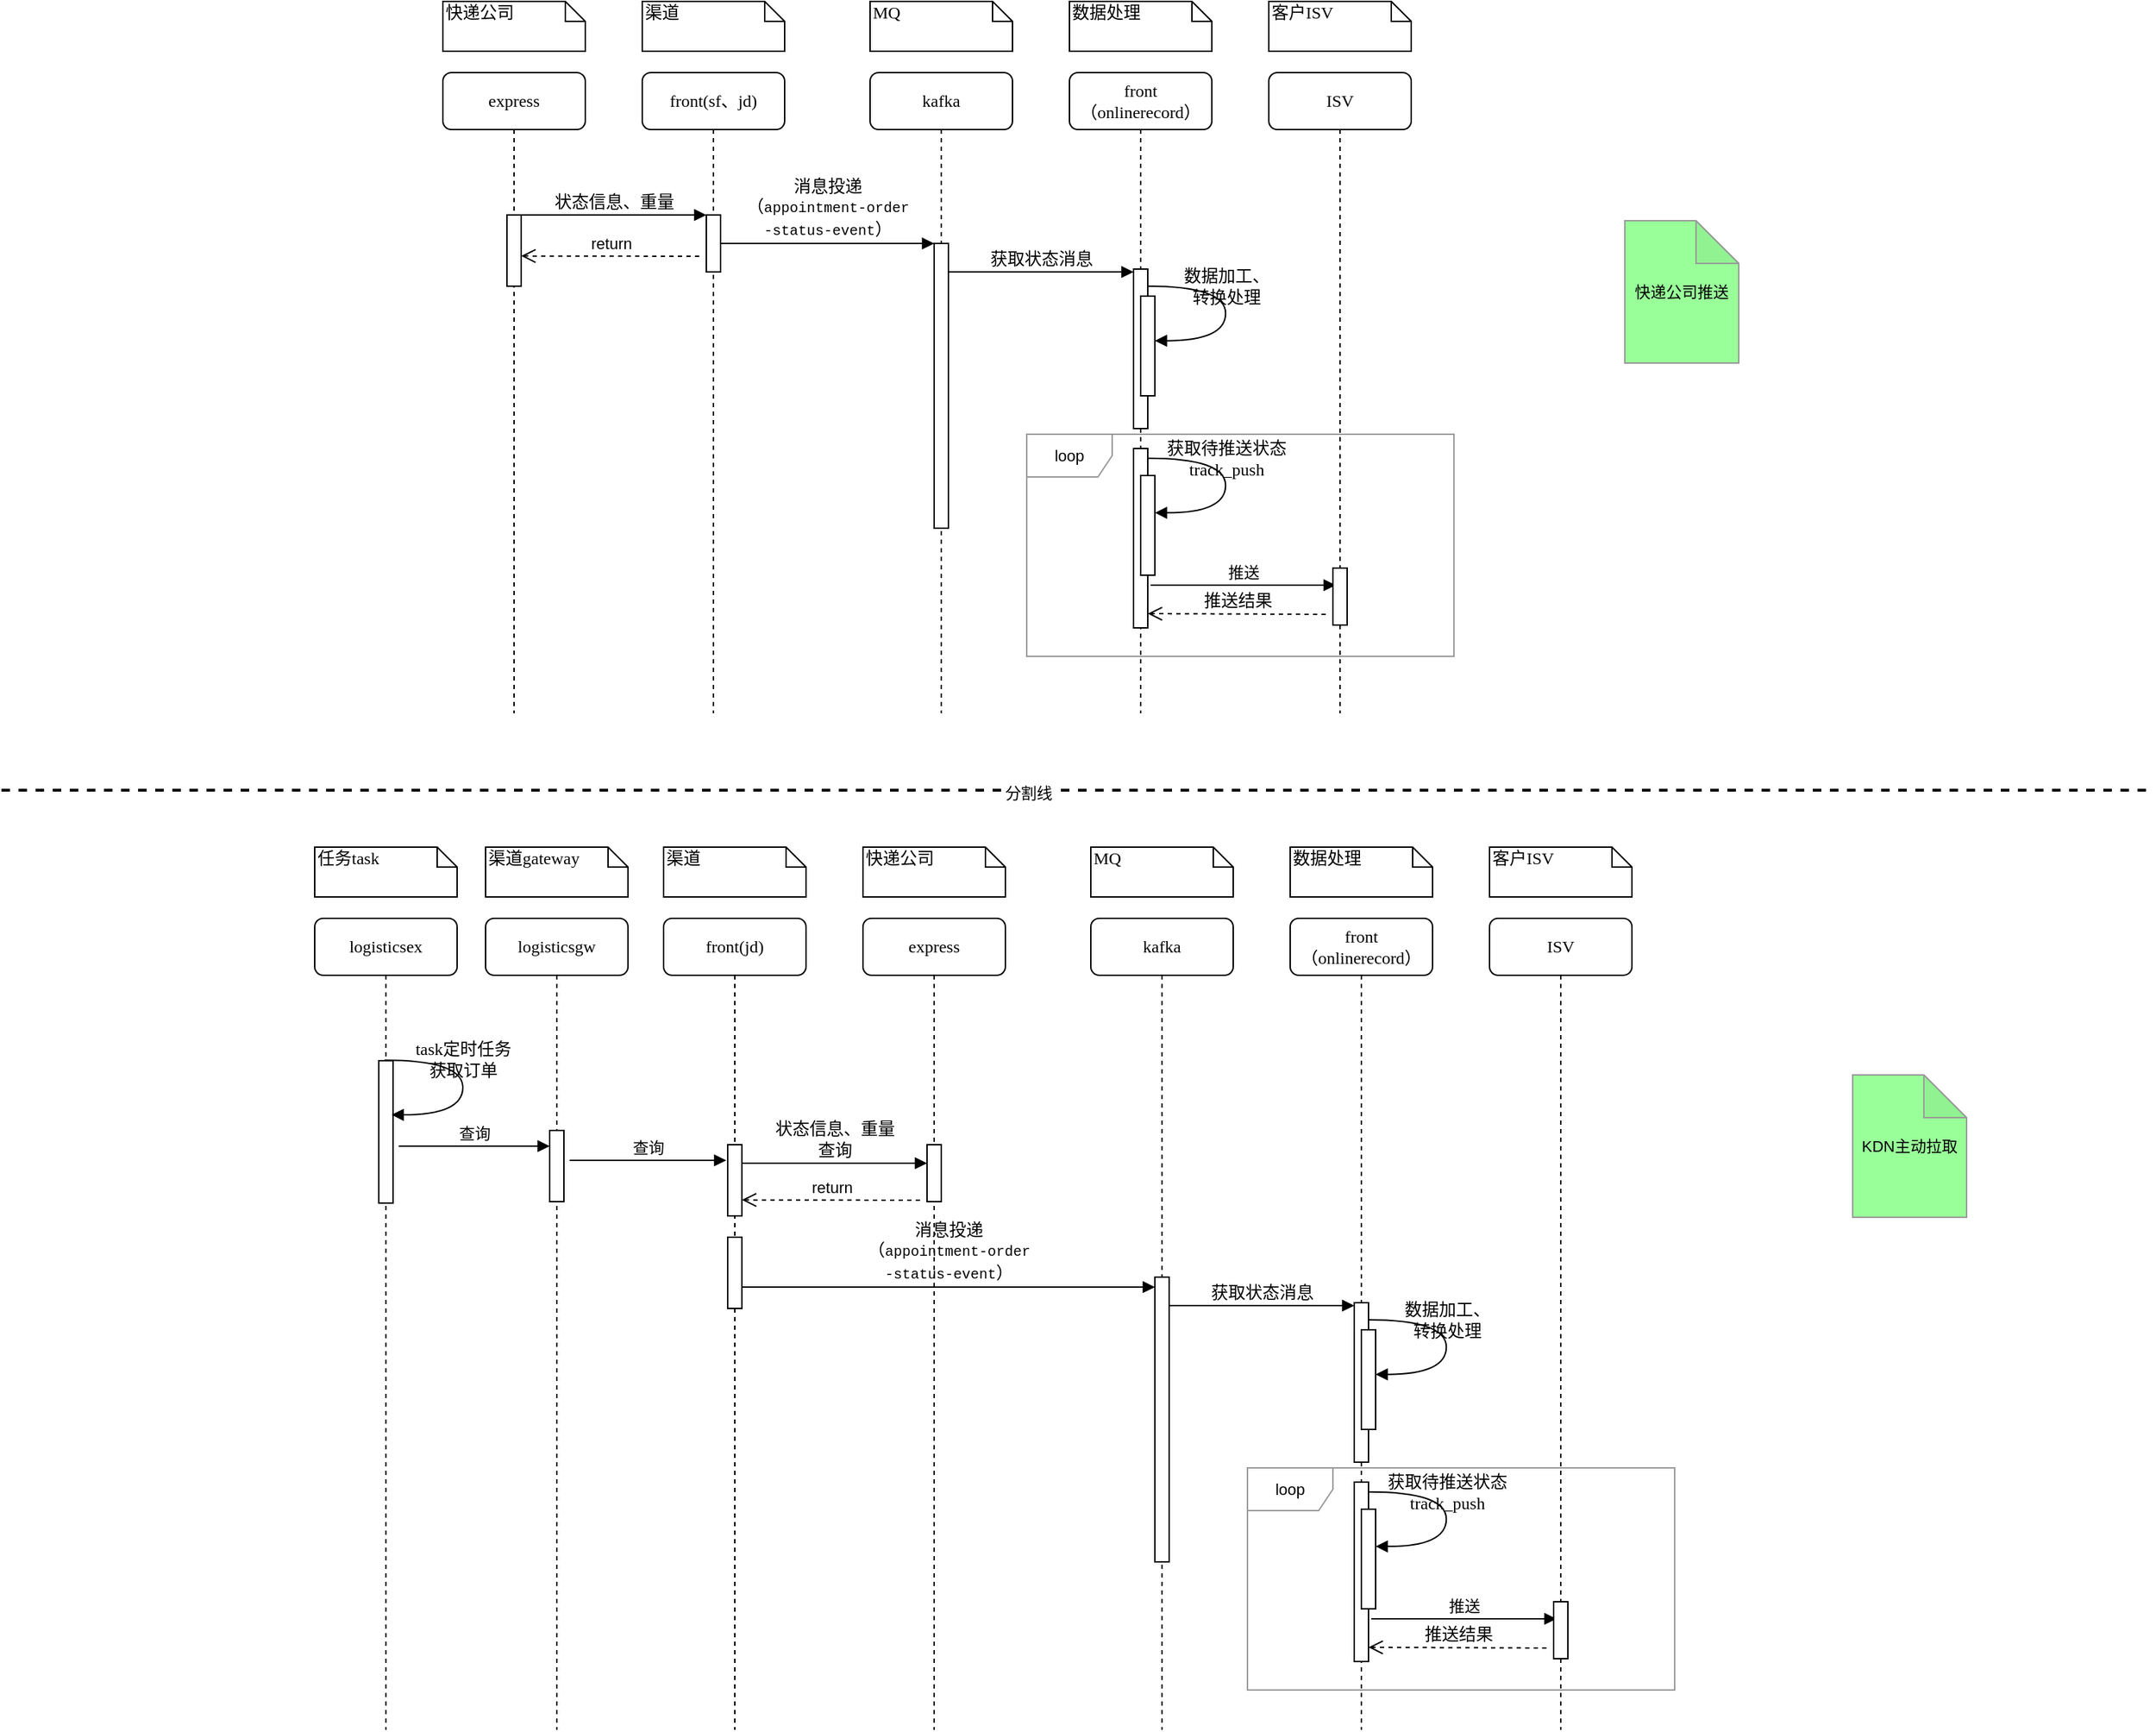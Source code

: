 <mxfile version="20.2.3" type="github">
  <diagram name="Page-1" id="13e1069c-82ec-6db2-03f1-153e76fe0fe0">
    <mxGraphModel dx="2062" dy="786" grid="1" gridSize="10" guides="1" tooltips="1" connect="1" arrows="1" fold="1" page="1" pageScale="1" pageWidth="1920" pageHeight="1200" background="none" math="0" shadow="0">
      <root>
        <mxCell id="0" />
        <mxCell id="1" parent="0" />
        <mxCell id="fIijTl1DXWi8sYGw8VQp-11" value="loop" style="shape=umlFrame;whiteSpace=wrap;html=1;fontSize=11;fontColor=#000000;strokeColor=#999999;" vertex="1" parent="1">
          <mxGeometry x="750" y="370" width="300" height="156" as="geometry" />
        </mxCell>
        <mxCell id="7baba1c4bc27f4b0-2" value="front(sf、jd)" style="shape=umlLifeline;perimeter=lifelinePerimeter;whiteSpace=wrap;html=1;container=1;collapsible=0;recursiveResize=0;outlineConnect=0;rounded=1;shadow=0;comic=0;labelBackgroundColor=none;strokeWidth=1;fontFamily=Verdana;fontSize=12;align=center;" parent="1" vertex="1">
          <mxGeometry x="480" y="116" width="100" height="450" as="geometry" />
        </mxCell>
        <mxCell id="7baba1c4bc27f4b0-10" value="" style="html=1;points=[];perimeter=orthogonalPerimeter;rounded=0;shadow=0;comic=0;labelBackgroundColor=none;strokeWidth=1;fontFamily=Verdana;fontSize=12;align=center;" parent="7baba1c4bc27f4b0-2" vertex="1">
          <mxGeometry x="45" y="100" width="10" height="40" as="geometry" />
        </mxCell>
        <mxCell id="7baba1c4bc27f4b0-3" value="&lt;span style=&quot;text-align: left;&quot;&gt;kafka&lt;/span&gt;" style="shape=umlLifeline;perimeter=lifelinePerimeter;whiteSpace=wrap;html=1;container=1;collapsible=0;recursiveResize=0;outlineConnect=0;rounded=1;shadow=0;comic=0;labelBackgroundColor=none;strokeWidth=1;fontFamily=Verdana;fontSize=12;align=center;" parent="1" vertex="1">
          <mxGeometry x="640" y="116" width="100" height="450" as="geometry" />
        </mxCell>
        <mxCell id="7baba1c4bc27f4b0-13" value="" style="html=1;points=[];perimeter=orthogonalPerimeter;rounded=0;shadow=0;comic=0;labelBackgroundColor=none;strokeWidth=1;fontFamily=Verdana;fontSize=12;align=center;" parent="7baba1c4bc27f4b0-3" vertex="1">
          <mxGeometry x="45" y="120" width="10" height="200" as="geometry" />
        </mxCell>
        <mxCell id="7baba1c4bc27f4b0-4" value="front（onlinerecord）" style="shape=umlLifeline;perimeter=lifelinePerimeter;whiteSpace=wrap;html=1;container=1;collapsible=0;recursiveResize=0;outlineConnect=0;rounded=1;shadow=0;comic=0;labelBackgroundColor=none;strokeWidth=1;fontFamily=Verdana;fontSize=12;align=center;" parent="1" vertex="1">
          <mxGeometry x="780" y="116" width="100" height="450" as="geometry" />
        </mxCell>
        <mxCell id="fIijTl1DXWi8sYGw8VQp-5" value="数据加工、&lt;br&gt;转换处理" style="html=1;verticalAlign=bottom;endArrow=block;labelBackgroundColor=none;fontFamily=Verdana;fontSize=12;elbow=vertical;edgeStyle=orthogonalEdgeStyle;curved=1;entryX=1;entryY=0.286;entryPerimeter=0;exitX=1.038;exitY=0.345;exitPerimeter=0;" edge="1" parent="7baba1c4bc27f4b0-4">
          <mxGeometry relative="1" as="geometry">
            <mxPoint x="55.003" y="150" as="sourcePoint" />
            <mxPoint x="60.003" y="188.333" as="targetPoint" />
            <Array as="points">
              <mxPoint x="109.67" y="150" />
              <mxPoint x="109.67" y="188" />
            </Array>
          </mxGeometry>
        </mxCell>
        <mxCell id="fIijTl1DXWi8sYGw8VQp-8" value="" style="html=1;points=[];perimeter=orthogonalPerimeter;rounded=0;shadow=0;comic=0;labelBackgroundColor=none;strokeWidth=1;fontFamily=Verdana;fontSize=12;align=center;" vertex="1" parent="7baba1c4bc27f4b0-4">
          <mxGeometry x="45" y="264" width="10" height="126" as="geometry" />
        </mxCell>
        <mxCell id="fIijTl1DXWi8sYGw8VQp-9" value="" style="html=1;points=[];perimeter=orthogonalPerimeter;rounded=0;shadow=0;comic=0;labelBackgroundColor=none;strokeWidth=1;fontFamily=Verdana;fontSize=12;align=center;" vertex="1" parent="7baba1c4bc27f4b0-4">
          <mxGeometry x="50" y="283" width="10" height="70" as="geometry" />
        </mxCell>
        <mxCell id="7baba1c4bc27f4b0-39" value="获取待推送状态&lt;br&gt;track_push" style="html=1;verticalAlign=bottom;endArrow=block;labelBackgroundColor=none;fontFamily=Verdana;fontSize=12;elbow=vertical;edgeStyle=orthogonalEdgeStyle;curved=1;entryX=1;entryY=0.286;entryPerimeter=0;exitX=1.038;exitY=0.345;exitPerimeter=0;" parent="7baba1c4bc27f4b0-4" edge="1">
          <mxGeometry relative="1" as="geometry">
            <mxPoint x="55.003" y="270.83" as="sourcePoint" />
            <mxPoint x="60.003" y="309.163" as="targetPoint" />
            <Array as="points">
              <mxPoint x="109.67" y="270.83" />
              <mxPoint x="109.67" y="308.83" />
            </Array>
          </mxGeometry>
        </mxCell>
        <mxCell id="fIijTl1DXWi8sYGw8VQp-12" value="推送" style="html=1;verticalAlign=bottom;endArrow=block;rounded=0;labelBackgroundColor=none;fontSize=11;fontColor=#000000;entryX=0.5;entryY=0.3;entryDx=0;entryDy=0;entryPerimeter=0;" edge="1" parent="7baba1c4bc27f4b0-4">
          <mxGeometry width="80" relative="1" as="geometry">
            <mxPoint x="57" y="360" as="sourcePoint" />
            <mxPoint x="187" y="360" as="targetPoint" />
          </mxGeometry>
        </mxCell>
        <mxCell id="7baba1c4bc27f4b0-5" value="ISV" style="shape=umlLifeline;perimeter=lifelinePerimeter;whiteSpace=wrap;html=1;container=1;collapsible=0;recursiveResize=0;outlineConnect=0;rounded=1;shadow=0;comic=0;labelBackgroundColor=none;strokeWidth=1;fontFamily=Verdana;fontSize=12;align=center;" parent="1" vertex="1">
          <mxGeometry x="920" y="116" width="100" height="450" as="geometry" />
        </mxCell>
        <mxCell id="7baba1c4bc27f4b0-19" value="" style="html=1;points=[];perimeter=orthogonalPerimeter;rounded=0;shadow=0;comic=0;labelBackgroundColor=none;strokeWidth=1;fontFamily=Verdana;fontSize=12;align=center;" parent="7baba1c4bc27f4b0-5" vertex="1">
          <mxGeometry x="45" y="348" width="10" height="40" as="geometry" />
        </mxCell>
        <mxCell id="7baba1c4bc27f4b0-27" value="推送结果" style="html=1;verticalAlign=bottom;endArrow=open;dashed=1;endSize=8;labelBackgroundColor=none;fontFamily=Verdana;fontSize=12;" parent="7baba1c4bc27f4b0-5" edge="1">
          <mxGeometry relative="1" as="geometry">
            <mxPoint x="-85" y="380" as="targetPoint" />
            <mxPoint x="40" y="380.5" as="sourcePoint" />
          </mxGeometry>
        </mxCell>
        <mxCell id="7baba1c4bc27f4b0-8" value="express" style="shape=umlLifeline;perimeter=lifelinePerimeter;whiteSpace=wrap;html=1;container=1;collapsible=0;recursiveResize=0;outlineConnect=0;rounded=1;shadow=0;comic=0;labelBackgroundColor=none;strokeWidth=1;fontFamily=Verdana;fontSize=12;align=center;" parent="1" vertex="1">
          <mxGeometry x="340" y="116" width="100" height="450" as="geometry" />
        </mxCell>
        <mxCell id="7baba1c4bc27f4b0-9" value="" style="html=1;points=[];perimeter=orthogonalPerimeter;rounded=0;shadow=0;comic=0;labelBackgroundColor=none;strokeWidth=1;fontFamily=Verdana;fontSize=12;align=center;" parent="7baba1c4bc27f4b0-8" vertex="1">
          <mxGeometry x="45" y="100" width="10" height="50" as="geometry" />
        </mxCell>
        <mxCell id="7baba1c4bc27f4b0-16" value="" style="html=1;points=[];perimeter=orthogonalPerimeter;rounded=0;shadow=0;comic=0;labelBackgroundColor=none;strokeWidth=1;fontFamily=Verdana;fontSize=12;align=center;" parent="1" vertex="1">
          <mxGeometry x="825" y="254" width="10" height="112" as="geometry" />
        </mxCell>
        <mxCell id="7baba1c4bc27f4b0-17" value="获取状态消息" style="html=1;verticalAlign=bottom;endArrow=block;labelBackgroundColor=none;fontFamily=Verdana;fontSize=12;edgeStyle=elbowEdgeStyle;elbow=vertical;" parent="1" source="7baba1c4bc27f4b0-13" target="7baba1c4bc27f4b0-16" edge="1">
          <mxGeometry relative="1" as="geometry">
            <mxPoint x="750" y="256" as="sourcePoint" />
            <Array as="points">
              <mxPoint x="700" y="256" />
            </Array>
          </mxGeometry>
        </mxCell>
        <mxCell id="7baba1c4bc27f4b0-11" value="状态信息、重量" style="html=1;verticalAlign=bottom;endArrow=block;entryX=0;entryY=0;labelBackgroundColor=none;fontFamily=Verdana;fontSize=12;edgeStyle=elbowEdgeStyle;elbow=vertical;" parent="1" source="7baba1c4bc27f4b0-9" target="7baba1c4bc27f4b0-10" edge="1">
          <mxGeometry relative="1" as="geometry">
            <mxPoint x="460" y="226" as="sourcePoint" />
          </mxGeometry>
        </mxCell>
        <mxCell id="7baba1c4bc27f4b0-14" value="消息投递&lt;br&gt;（&lt;span style=&quot;font-family: &amp;quot;Courier New&amp;quot;;&quot;&gt;&lt;font style=&quot;font-size: 10px;&quot;&gt;appointment-order&lt;br&gt;-status-event&lt;/font&gt;&lt;/span&gt;）" style="html=1;verticalAlign=bottom;endArrow=block;entryX=0;entryY=0;labelBackgroundColor=none;fontFamily=Verdana;fontSize=12;edgeStyle=elbowEdgeStyle;elbow=vertical;" parent="1" source="7baba1c4bc27f4b0-10" target="7baba1c4bc27f4b0-13" edge="1">
          <mxGeometry relative="1" as="geometry">
            <mxPoint x="610" y="236" as="sourcePoint" />
          </mxGeometry>
        </mxCell>
        <mxCell id="7baba1c4bc27f4b0-34" value="" style="html=1;points=[];perimeter=orthogonalPerimeter;rounded=0;shadow=0;comic=0;labelBackgroundColor=none;strokeWidth=1;fontFamily=Verdana;fontSize=12;align=center;" parent="1" vertex="1">
          <mxGeometry x="830" y="273" width="10" height="70" as="geometry" />
        </mxCell>
        <mxCell id="7baba1c4bc27f4b0-40" value="快递公司" style="shape=note;whiteSpace=wrap;html=1;size=14;verticalAlign=top;align=left;spacingTop=-6;rounded=0;shadow=0;comic=0;labelBackgroundColor=none;strokeWidth=1;fontFamily=Verdana;fontSize=12" parent="1" vertex="1">
          <mxGeometry x="340" y="66" width="100" height="35" as="geometry" />
        </mxCell>
        <mxCell id="7baba1c4bc27f4b0-41" value="渠道" style="shape=note;whiteSpace=wrap;html=1;size=14;verticalAlign=top;align=left;spacingTop=-6;rounded=0;shadow=0;comic=0;labelBackgroundColor=none;strokeWidth=1;fontFamily=Verdana;fontSize=12" parent="1" vertex="1">
          <mxGeometry x="480" y="66" width="100" height="35" as="geometry" />
        </mxCell>
        <mxCell id="7baba1c4bc27f4b0-42" value="MQ" style="shape=note;whiteSpace=wrap;html=1;size=14;verticalAlign=top;align=left;spacingTop=-6;rounded=0;shadow=0;comic=0;labelBackgroundColor=none;strokeWidth=1;fontFamily=Verdana;fontSize=12" parent="1" vertex="1">
          <mxGeometry x="640" y="66" width="100" height="35" as="geometry" />
        </mxCell>
        <mxCell id="7baba1c4bc27f4b0-43" value="数据处理" style="shape=note;whiteSpace=wrap;html=1;size=14;verticalAlign=top;align=left;spacingTop=-6;rounded=0;shadow=0;comic=0;labelBackgroundColor=none;strokeWidth=1;fontFamily=Verdana;fontSize=12" parent="1" vertex="1">
          <mxGeometry x="780" y="66" width="100" height="35" as="geometry" />
        </mxCell>
        <mxCell id="7baba1c4bc27f4b0-44" value="客户ISV" style="shape=note;whiteSpace=wrap;html=1;size=14;verticalAlign=top;align=left;spacingTop=-6;rounded=0;shadow=0;comic=0;labelBackgroundColor=none;strokeWidth=1;fontFamily=Verdana;fontSize=12" parent="1" vertex="1">
          <mxGeometry x="920" y="66" width="100" height="35" as="geometry" />
        </mxCell>
        <mxCell id="fIijTl1DXWi8sYGw8VQp-3" value="return" style="html=1;verticalAlign=bottom;endArrow=open;dashed=1;endSize=8;rounded=0;entryX=1;entryY=0.045;entryDx=0;entryDy=0;entryPerimeter=0;" edge="1" parent="1">
          <mxGeometry relative="1" as="geometry">
            <mxPoint x="520" y="245" as="sourcePoint" />
            <mxPoint x="395" y="244.8" as="targetPoint" />
          </mxGeometry>
        </mxCell>
        <mxCell id="fIijTl1DXWi8sYGw8VQp-13" value="loop" style="shape=umlFrame;whiteSpace=wrap;html=1;fontSize=11;fontColor=#000000;strokeColor=#999999;" vertex="1" parent="1">
          <mxGeometry x="905" y="1096" width="300" height="156" as="geometry" />
        </mxCell>
        <mxCell id="fIijTl1DXWi8sYGw8VQp-14" value="express" style="shape=umlLifeline;perimeter=lifelinePerimeter;whiteSpace=wrap;html=1;container=1;collapsible=0;recursiveResize=0;outlineConnect=0;rounded=1;shadow=0;comic=0;labelBackgroundColor=none;strokeWidth=1;fontFamily=Verdana;fontSize=12;align=center;" vertex="1" parent="1">
          <mxGeometry x="635" y="710" width="100" height="570" as="geometry" />
        </mxCell>
        <mxCell id="fIijTl1DXWi8sYGw8VQp-15" value="" style="html=1;points=[];perimeter=orthogonalPerimeter;rounded=0;shadow=0;comic=0;labelBackgroundColor=none;strokeWidth=1;fontFamily=Verdana;fontSize=12;align=center;" vertex="1" parent="fIijTl1DXWi8sYGw8VQp-14">
          <mxGeometry x="45" y="159" width="10" height="40" as="geometry" />
        </mxCell>
        <mxCell id="fIijTl1DXWi8sYGw8VQp-16" value="&lt;span style=&quot;text-align: left;&quot;&gt;kafka&lt;/span&gt;" style="shape=umlLifeline;perimeter=lifelinePerimeter;whiteSpace=wrap;html=1;container=1;collapsible=0;recursiveResize=0;outlineConnect=0;rounded=1;shadow=0;comic=0;labelBackgroundColor=none;strokeWidth=1;fontFamily=Verdana;fontSize=12;align=center;" vertex="1" parent="1">
          <mxGeometry x="795" y="710" width="100" height="570" as="geometry" />
        </mxCell>
        <mxCell id="fIijTl1DXWi8sYGw8VQp-17" value="" style="html=1;points=[];perimeter=orthogonalPerimeter;rounded=0;shadow=0;comic=0;labelBackgroundColor=none;strokeWidth=1;fontFamily=Verdana;fontSize=12;align=center;" vertex="1" parent="fIijTl1DXWi8sYGw8VQp-16">
          <mxGeometry x="45" y="252" width="10" height="200" as="geometry" />
        </mxCell>
        <mxCell id="fIijTl1DXWi8sYGw8VQp-18" value="front（onlinerecord）" style="shape=umlLifeline;perimeter=lifelinePerimeter;whiteSpace=wrap;html=1;container=1;collapsible=0;recursiveResize=0;outlineConnect=0;rounded=1;shadow=0;comic=0;labelBackgroundColor=none;strokeWidth=1;fontFamily=Verdana;fontSize=12;align=center;" vertex="1" parent="1">
          <mxGeometry x="935" y="710" width="100" height="570" as="geometry" />
        </mxCell>
        <mxCell id="fIijTl1DXWi8sYGw8VQp-19" value="数据加工、&lt;br&gt;转换处理" style="html=1;verticalAlign=bottom;endArrow=block;labelBackgroundColor=none;fontFamily=Verdana;fontSize=12;elbow=vertical;edgeStyle=orthogonalEdgeStyle;curved=1;entryX=1;entryY=0.286;entryPerimeter=0;exitX=1.038;exitY=0.345;exitPerimeter=0;" edge="1" parent="fIijTl1DXWi8sYGw8VQp-18">
          <mxGeometry relative="1" as="geometry">
            <mxPoint x="55.003" y="282" as="sourcePoint" />
            <mxPoint x="60.003" y="320.333" as="targetPoint" />
            <Array as="points">
              <mxPoint x="109.67" y="282" />
              <mxPoint x="109.67" y="320" />
            </Array>
          </mxGeometry>
        </mxCell>
        <mxCell id="fIijTl1DXWi8sYGw8VQp-20" value="" style="html=1;points=[];perimeter=orthogonalPerimeter;rounded=0;shadow=0;comic=0;labelBackgroundColor=none;strokeWidth=1;fontFamily=Verdana;fontSize=12;align=center;" vertex="1" parent="fIijTl1DXWi8sYGw8VQp-18">
          <mxGeometry x="45" y="396" width="10" height="126" as="geometry" />
        </mxCell>
        <mxCell id="fIijTl1DXWi8sYGw8VQp-21" value="" style="html=1;points=[];perimeter=orthogonalPerimeter;rounded=0;shadow=0;comic=0;labelBackgroundColor=none;strokeWidth=1;fontFamily=Verdana;fontSize=12;align=center;" vertex="1" parent="fIijTl1DXWi8sYGw8VQp-18">
          <mxGeometry x="50" y="415" width="10" height="70" as="geometry" />
        </mxCell>
        <mxCell id="fIijTl1DXWi8sYGw8VQp-22" value="获取待推送状态&lt;br&gt;track_push" style="html=1;verticalAlign=bottom;endArrow=block;labelBackgroundColor=none;fontFamily=Verdana;fontSize=12;elbow=vertical;edgeStyle=orthogonalEdgeStyle;curved=1;entryX=1;entryY=0.286;entryPerimeter=0;exitX=1.038;exitY=0.345;exitPerimeter=0;" edge="1" parent="fIijTl1DXWi8sYGw8VQp-18">
          <mxGeometry relative="1" as="geometry">
            <mxPoint x="55.003" y="402.83" as="sourcePoint" />
            <mxPoint x="60.003" y="441.163" as="targetPoint" />
            <Array as="points">
              <mxPoint x="109.67" y="402.83" />
              <mxPoint x="109.67" y="440.83" />
            </Array>
          </mxGeometry>
        </mxCell>
        <mxCell id="fIijTl1DXWi8sYGw8VQp-23" value="推送" style="html=1;verticalAlign=bottom;endArrow=block;rounded=0;labelBackgroundColor=none;fontSize=11;fontColor=#000000;entryX=0.5;entryY=0.3;entryDx=0;entryDy=0;entryPerimeter=0;" edge="1" parent="fIijTl1DXWi8sYGw8VQp-18">
          <mxGeometry width="80" relative="1" as="geometry">
            <mxPoint x="57" y="492" as="sourcePoint" />
            <mxPoint x="187" y="492" as="targetPoint" />
          </mxGeometry>
        </mxCell>
        <mxCell id="fIijTl1DXWi8sYGw8VQp-24" value="ISV" style="shape=umlLifeline;perimeter=lifelinePerimeter;whiteSpace=wrap;html=1;container=1;collapsible=0;recursiveResize=0;outlineConnect=0;rounded=1;shadow=0;comic=0;labelBackgroundColor=none;strokeWidth=1;fontFamily=Verdana;fontSize=12;align=center;" vertex="1" parent="1">
          <mxGeometry x="1075" y="710" width="100" height="570" as="geometry" />
        </mxCell>
        <mxCell id="fIijTl1DXWi8sYGw8VQp-25" value="" style="html=1;points=[];perimeter=orthogonalPerimeter;rounded=0;shadow=0;comic=0;labelBackgroundColor=none;strokeWidth=1;fontFamily=Verdana;fontSize=12;align=center;" vertex="1" parent="fIijTl1DXWi8sYGw8VQp-24">
          <mxGeometry x="45" y="480" width="10" height="40" as="geometry" />
        </mxCell>
        <mxCell id="fIijTl1DXWi8sYGw8VQp-26" value="推送结果" style="html=1;verticalAlign=bottom;endArrow=open;dashed=1;endSize=8;labelBackgroundColor=none;fontFamily=Verdana;fontSize=12;" edge="1" parent="fIijTl1DXWi8sYGw8VQp-24">
          <mxGeometry relative="1" as="geometry">
            <mxPoint x="-85" y="512" as="targetPoint" />
            <mxPoint x="40" y="512.5" as="sourcePoint" />
          </mxGeometry>
        </mxCell>
        <mxCell id="fIijTl1DXWi8sYGw8VQp-27" value="front(jd)" style="shape=umlLifeline;perimeter=lifelinePerimeter;whiteSpace=wrap;html=1;container=1;collapsible=0;recursiveResize=0;outlineConnect=0;rounded=1;shadow=0;comic=0;labelBackgroundColor=none;strokeWidth=1;fontFamily=Verdana;fontSize=12;align=center;" vertex="1" parent="1">
          <mxGeometry x="495" y="710" width="100" height="570" as="geometry" />
        </mxCell>
        <mxCell id="fIijTl1DXWi8sYGw8VQp-28" value="" style="html=1;points=[];perimeter=orthogonalPerimeter;rounded=0;shadow=0;comic=0;labelBackgroundColor=none;strokeWidth=1;fontFamily=Verdana;fontSize=12;align=center;" vertex="1" parent="fIijTl1DXWi8sYGw8VQp-27">
          <mxGeometry x="45" y="159" width="10" height="50" as="geometry" />
        </mxCell>
        <mxCell id="fIijTl1DXWi8sYGw8VQp-49" value="" style="html=1;points=[];perimeter=orthogonalPerimeter;rounded=0;shadow=0;comic=0;labelBackgroundColor=none;strokeWidth=1;fontFamily=Verdana;fontSize=12;align=center;" vertex="1" parent="fIijTl1DXWi8sYGw8VQp-27">
          <mxGeometry x="45" y="224" width="10" height="50" as="geometry" />
        </mxCell>
        <mxCell id="fIijTl1DXWi8sYGw8VQp-50" value="&lt;span style=&quot;font-family: Verdana; font-size: 12px;&quot;&gt;消息投递&lt;/span&gt;&lt;br style=&quot;font-family: Verdana; font-size: 12px;&quot;&gt;&lt;span style=&quot;font-family: Verdana; font-size: 12px;&quot;&gt;（&lt;/span&gt;&lt;span style=&quot;font-size: 12px; font-family: &amp;quot;Courier New&amp;quot;;&quot;&gt;&lt;font style=&quot;font-size: 10px;&quot;&gt;appointment-order&lt;br&gt;-status-event&lt;/font&gt;&lt;/span&gt;&lt;span style=&quot;font-family: Verdana; font-size: 12px;&quot;&gt;）&lt;/span&gt;" style="html=1;verticalAlign=bottom;endArrow=block;rounded=0;labelBackgroundColor=none;fontSize=11;fontColor=#000000;" edge="1" parent="fIijTl1DXWi8sYGw8VQp-27">
          <mxGeometry width="80" relative="1" as="geometry">
            <mxPoint x="55" y="259" as="sourcePoint" />
            <mxPoint x="345" y="259" as="targetPoint" />
          </mxGeometry>
        </mxCell>
        <mxCell id="fIijTl1DXWi8sYGw8VQp-29" value="" style="html=1;points=[];perimeter=orthogonalPerimeter;rounded=0;shadow=0;comic=0;labelBackgroundColor=none;strokeWidth=1;fontFamily=Verdana;fontSize=12;align=center;" vertex="1" parent="1">
          <mxGeometry x="980" y="980" width="10" height="112" as="geometry" />
        </mxCell>
        <mxCell id="fIijTl1DXWi8sYGw8VQp-30" value="获取状态消息" style="html=1;verticalAlign=bottom;endArrow=block;labelBackgroundColor=none;fontFamily=Verdana;fontSize=12;edgeStyle=elbowEdgeStyle;elbow=vertical;" edge="1" parent="1" source="fIijTl1DXWi8sYGw8VQp-17" target="fIijTl1DXWi8sYGw8VQp-29">
          <mxGeometry relative="1" as="geometry">
            <mxPoint x="905" y="982" as="sourcePoint" />
            <Array as="points">
              <mxPoint x="855" y="982" />
            </Array>
          </mxGeometry>
        </mxCell>
        <mxCell id="fIijTl1DXWi8sYGw8VQp-31" value="状态信息、重量&lt;br&gt;查询" style="html=1;verticalAlign=bottom;endArrow=block;entryX=0;entryY=0;labelBackgroundColor=none;fontFamily=Verdana;fontSize=12;edgeStyle=elbowEdgeStyle;elbow=vertical;" edge="1" parent="1">
          <mxGeometry relative="1" as="geometry">
            <mxPoint x="550" y="882" as="sourcePoint" />
            <mxPoint x="680" y="882" as="targetPoint" />
          </mxGeometry>
        </mxCell>
        <mxCell id="fIijTl1DXWi8sYGw8VQp-33" value="" style="html=1;points=[];perimeter=orthogonalPerimeter;rounded=0;shadow=0;comic=0;labelBackgroundColor=none;strokeWidth=1;fontFamily=Verdana;fontSize=12;align=center;" vertex="1" parent="1">
          <mxGeometry x="985" y="999" width="10" height="70" as="geometry" />
        </mxCell>
        <mxCell id="fIijTl1DXWi8sYGw8VQp-34" value="渠道" style="shape=note;whiteSpace=wrap;html=1;size=14;verticalAlign=top;align=left;spacingTop=-6;rounded=0;shadow=0;comic=0;labelBackgroundColor=none;strokeWidth=1;fontFamily=Verdana;fontSize=12" vertex="1" parent="1">
          <mxGeometry x="495" y="660" width="100" height="35" as="geometry" />
        </mxCell>
        <mxCell id="fIijTl1DXWi8sYGw8VQp-35" value="快递公司" style="shape=note;whiteSpace=wrap;html=1;size=14;verticalAlign=top;align=left;spacingTop=-6;rounded=0;shadow=0;comic=0;labelBackgroundColor=none;strokeWidth=1;fontFamily=Verdana;fontSize=12" vertex="1" parent="1">
          <mxGeometry x="635" y="660" width="100" height="35" as="geometry" />
        </mxCell>
        <mxCell id="fIijTl1DXWi8sYGw8VQp-36" value="MQ" style="shape=note;whiteSpace=wrap;html=1;size=14;verticalAlign=top;align=left;spacingTop=-6;rounded=0;shadow=0;comic=0;labelBackgroundColor=none;strokeWidth=1;fontFamily=Verdana;fontSize=12" vertex="1" parent="1">
          <mxGeometry x="795" y="660" width="100" height="35" as="geometry" />
        </mxCell>
        <mxCell id="fIijTl1DXWi8sYGw8VQp-37" value="数据处理" style="shape=note;whiteSpace=wrap;html=1;size=14;verticalAlign=top;align=left;spacingTop=-6;rounded=0;shadow=0;comic=0;labelBackgroundColor=none;strokeWidth=1;fontFamily=Verdana;fontSize=12" vertex="1" parent="1">
          <mxGeometry x="935" y="660" width="100" height="35" as="geometry" />
        </mxCell>
        <mxCell id="fIijTl1DXWi8sYGw8VQp-38" value="客户ISV" style="shape=note;whiteSpace=wrap;html=1;size=14;verticalAlign=top;align=left;spacingTop=-6;rounded=0;shadow=0;comic=0;labelBackgroundColor=none;strokeWidth=1;fontFamily=Verdana;fontSize=12" vertex="1" parent="1">
          <mxGeometry x="1075" y="660" width="100" height="35" as="geometry" />
        </mxCell>
        <mxCell id="fIijTl1DXWi8sYGw8VQp-39" value="return" style="html=1;verticalAlign=bottom;endArrow=open;dashed=1;endSize=8;rounded=0;entryX=1;entryY=0.045;entryDx=0;entryDy=0;entryPerimeter=0;" edge="1" parent="1">
          <mxGeometry relative="1" as="geometry">
            <mxPoint x="675" y="908" as="sourcePoint" />
            <mxPoint x="550" y="907.8" as="targetPoint" />
          </mxGeometry>
        </mxCell>
        <mxCell id="fIijTl1DXWi8sYGw8VQp-40" value="logisticsex" style="shape=umlLifeline;perimeter=lifelinePerimeter;whiteSpace=wrap;html=1;container=1;collapsible=0;recursiveResize=0;outlineConnect=0;rounded=1;shadow=0;comic=0;labelBackgroundColor=none;strokeWidth=1;fontFamily=Verdana;fontSize=12;align=center;" vertex="1" parent="1">
          <mxGeometry x="250" y="710" width="100" height="570" as="geometry" />
        </mxCell>
        <mxCell id="fIijTl1DXWi8sYGw8VQp-41" value="" style="html=1;points=[];perimeter=orthogonalPerimeter;rounded=0;shadow=0;comic=0;labelBackgroundColor=none;strokeWidth=1;fontFamily=Verdana;fontSize=12;align=center;" vertex="1" parent="fIijTl1DXWi8sYGw8VQp-40">
          <mxGeometry x="45" y="100" width="10" height="100" as="geometry" />
        </mxCell>
        <mxCell id="fIijTl1DXWi8sYGw8VQp-42" value="任务task" style="shape=note;whiteSpace=wrap;html=1;size=14;verticalAlign=top;align=left;spacingTop=-6;rounded=0;shadow=0;comic=0;labelBackgroundColor=none;strokeWidth=1;fontFamily=Verdana;fontSize=12" vertex="1" parent="1">
          <mxGeometry x="250" y="660" width="100" height="35" as="geometry" />
        </mxCell>
        <mxCell id="fIijTl1DXWi8sYGw8VQp-43" value="logisticsgw" style="shape=umlLifeline;perimeter=lifelinePerimeter;whiteSpace=wrap;html=1;container=1;collapsible=0;recursiveResize=0;outlineConnect=0;rounded=1;shadow=0;comic=0;labelBackgroundColor=none;strokeWidth=1;fontFamily=Verdana;fontSize=12;align=center;" vertex="1" parent="1">
          <mxGeometry x="370" y="710" width="100" height="570" as="geometry" />
        </mxCell>
        <mxCell id="fIijTl1DXWi8sYGw8VQp-44" value="" style="html=1;points=[];perimeter=orthogonalPerimeter;rounded=0;shadow=0;comic=0;labelBackgroundColor=none;strokeWidth=1;fontFamily=Verdana;fontSize=12;align=center;" vertex="1" parent="fIijTl1DXWi8sYGw8VQp-43">
          <mxGeometry x="45" y="149" width="10" height="50" as="geometry" />
        </mxCell>
        <mxCell id="fIijTl1DXWi8sYGw8VQp-45" value="渠道gateway" style="shape=note;whiteSpace=wrap;html=1;size=14;verticalAlign=top;align=left;spacingTop=-6;rounded=0;shadow=0;comic=0;labelBackgroundColor=none;strokeWidth=1;fontFamily=Verdana;fontSize=12" vertex="1" parent="1">
          <mxGeometry x="370" y="660" width="100" height="35" as="geometry" />
        </mxCell>
        <mxCell id="fIijTl1DXWi8sYGw8VQp-46" value="task定时任务&lt;br&gt;获取订单" style="html=1;verticalAlign=bottom;endArrow=block;labelBackgroundColor=none;fontFamily=Verdana;fontSize=12;elbow=vertical;edgeStyle=orthogonalEdgeStyle;curved=1;entryX=1;entryY=0.286;entryPerimeter=0;exitX=1.038;exitY=0.345;exitPerimeter=0;" edge="1" parent="1">
          <mxGeometry relative="1" as="geometry">
            <mxPoint x="299.003" y="809.67" as="sourcePoint" />
            <mxPoint x="304.003" y="848.003" as="targetPoint" />
            <Array as="points">
              <mxPoint x="354" y="810" />
              <mxPoint x="354" y="848" />
            </Array>
          </mxGeometry>
        </mxCell>
        <mxCell id="fIijTl1DXWi8sYGw8VQp-47" value="查询" style="html=1;verticalAlign=bottom;endArrow=block;rounded=0;labelBackgroundColor=none;fontSize=11;fontColor=#000000;entryX=0.1;entryY=0.22;entryDx=0;entryDy=0;entryPerimeter=0;" edge="1" parent="1">
          <mxGeometry width="80" relative="1" as="geometry">
            <mxPoint x="309" y="870" as="sourcePoint" />
            <mxPoint x="415" y="870" as="targetPoint" />
          </mxGeometry>
        </mxCell>
        <mxCell id="fIijTl1DXWi8sYGw8VQp-48" value="查询" style="html=1;verticalAlign=bottom;endArrow=block;rounded=0;labelBackgroundColor=none;fontSize=11;fontColor=#000000;" edge="1" parent="1">
          <mxGeometry width="80" relative="1" as="geometry">
            <mxPoint x="429" y="880" as="sourcePoint" />
            <mxPoint x="539" y="880" as="targetPoint" />
          </mxGeometry>
        </mxCell>
        <mxCell id="fIijTl1DXWi8sYGw8VQp-51" value="快递公司推送" style="shape=note;whiteSpace=wrap;html=1;backgroundOutline=1;darkOpacity=0.05;fontSize=11;fontColor=#000000;strokeColor=#999999;fillColor=#99FF99;" vertex="1" parent="1">
          <mxGeometry x="1170" y="220" width="80" height="100" as="geometry" />
        </mxCell>
        <mxCell id="fIijTl1DXWi8sYGw8VQp-52" value="KDN主动拉取" style="shape=note;whiteSpace=wrap;html=1;backgroundOutline=1;darkOpacity=0.05;fontSize=11;fontColor=#000000;strokeColor=#999999;fillColor=#99FF99;" vertex="1" parent="1">
          <mxGeometry x="1330" y="820" width="80" height="100" as="geometry" />
        </mxCell>
        <mxCell id="fIijTl1DXWi8sYGw8VQp-53" value="" style="endArrow=none;dashed=1;html=1;rounded=0;labelBackgroundColor=none;fontSize=11;fontColor=#000000;strokeColor=#000000;jumpSize=12;strokeWidth=2;" edge="1" parent="1">
          <mxGeometry width="50" height="50" relative="1" as="geometry">
            <mxPoint x="30" y="620" as="sourcePoint" />
            <mxPoint x="1540" y="620" as="targetPoint" />
          </mxGeometry>
        </mxCell>
        <mxCell id="fIijTl1DXWi8sYGw8VQp-54" value="分割线" style="edgeLabel;html=1;align=center;verticalAlign=middle;resizable=0;points=[];fontSize=11;fontColor=#000000;" vertex="1" connectable="0" parent="fIijTl1DXWi8sYGw8VQp-53">
          <mxGeometry x="-0.045" y="-2" relative="1" as="geometry">
            <mxPoint as="offset" />
          </mxGeometry>
        </mxCell>
      </root>
    </mxGraphModel>
  </diagram>
</mxfile>
